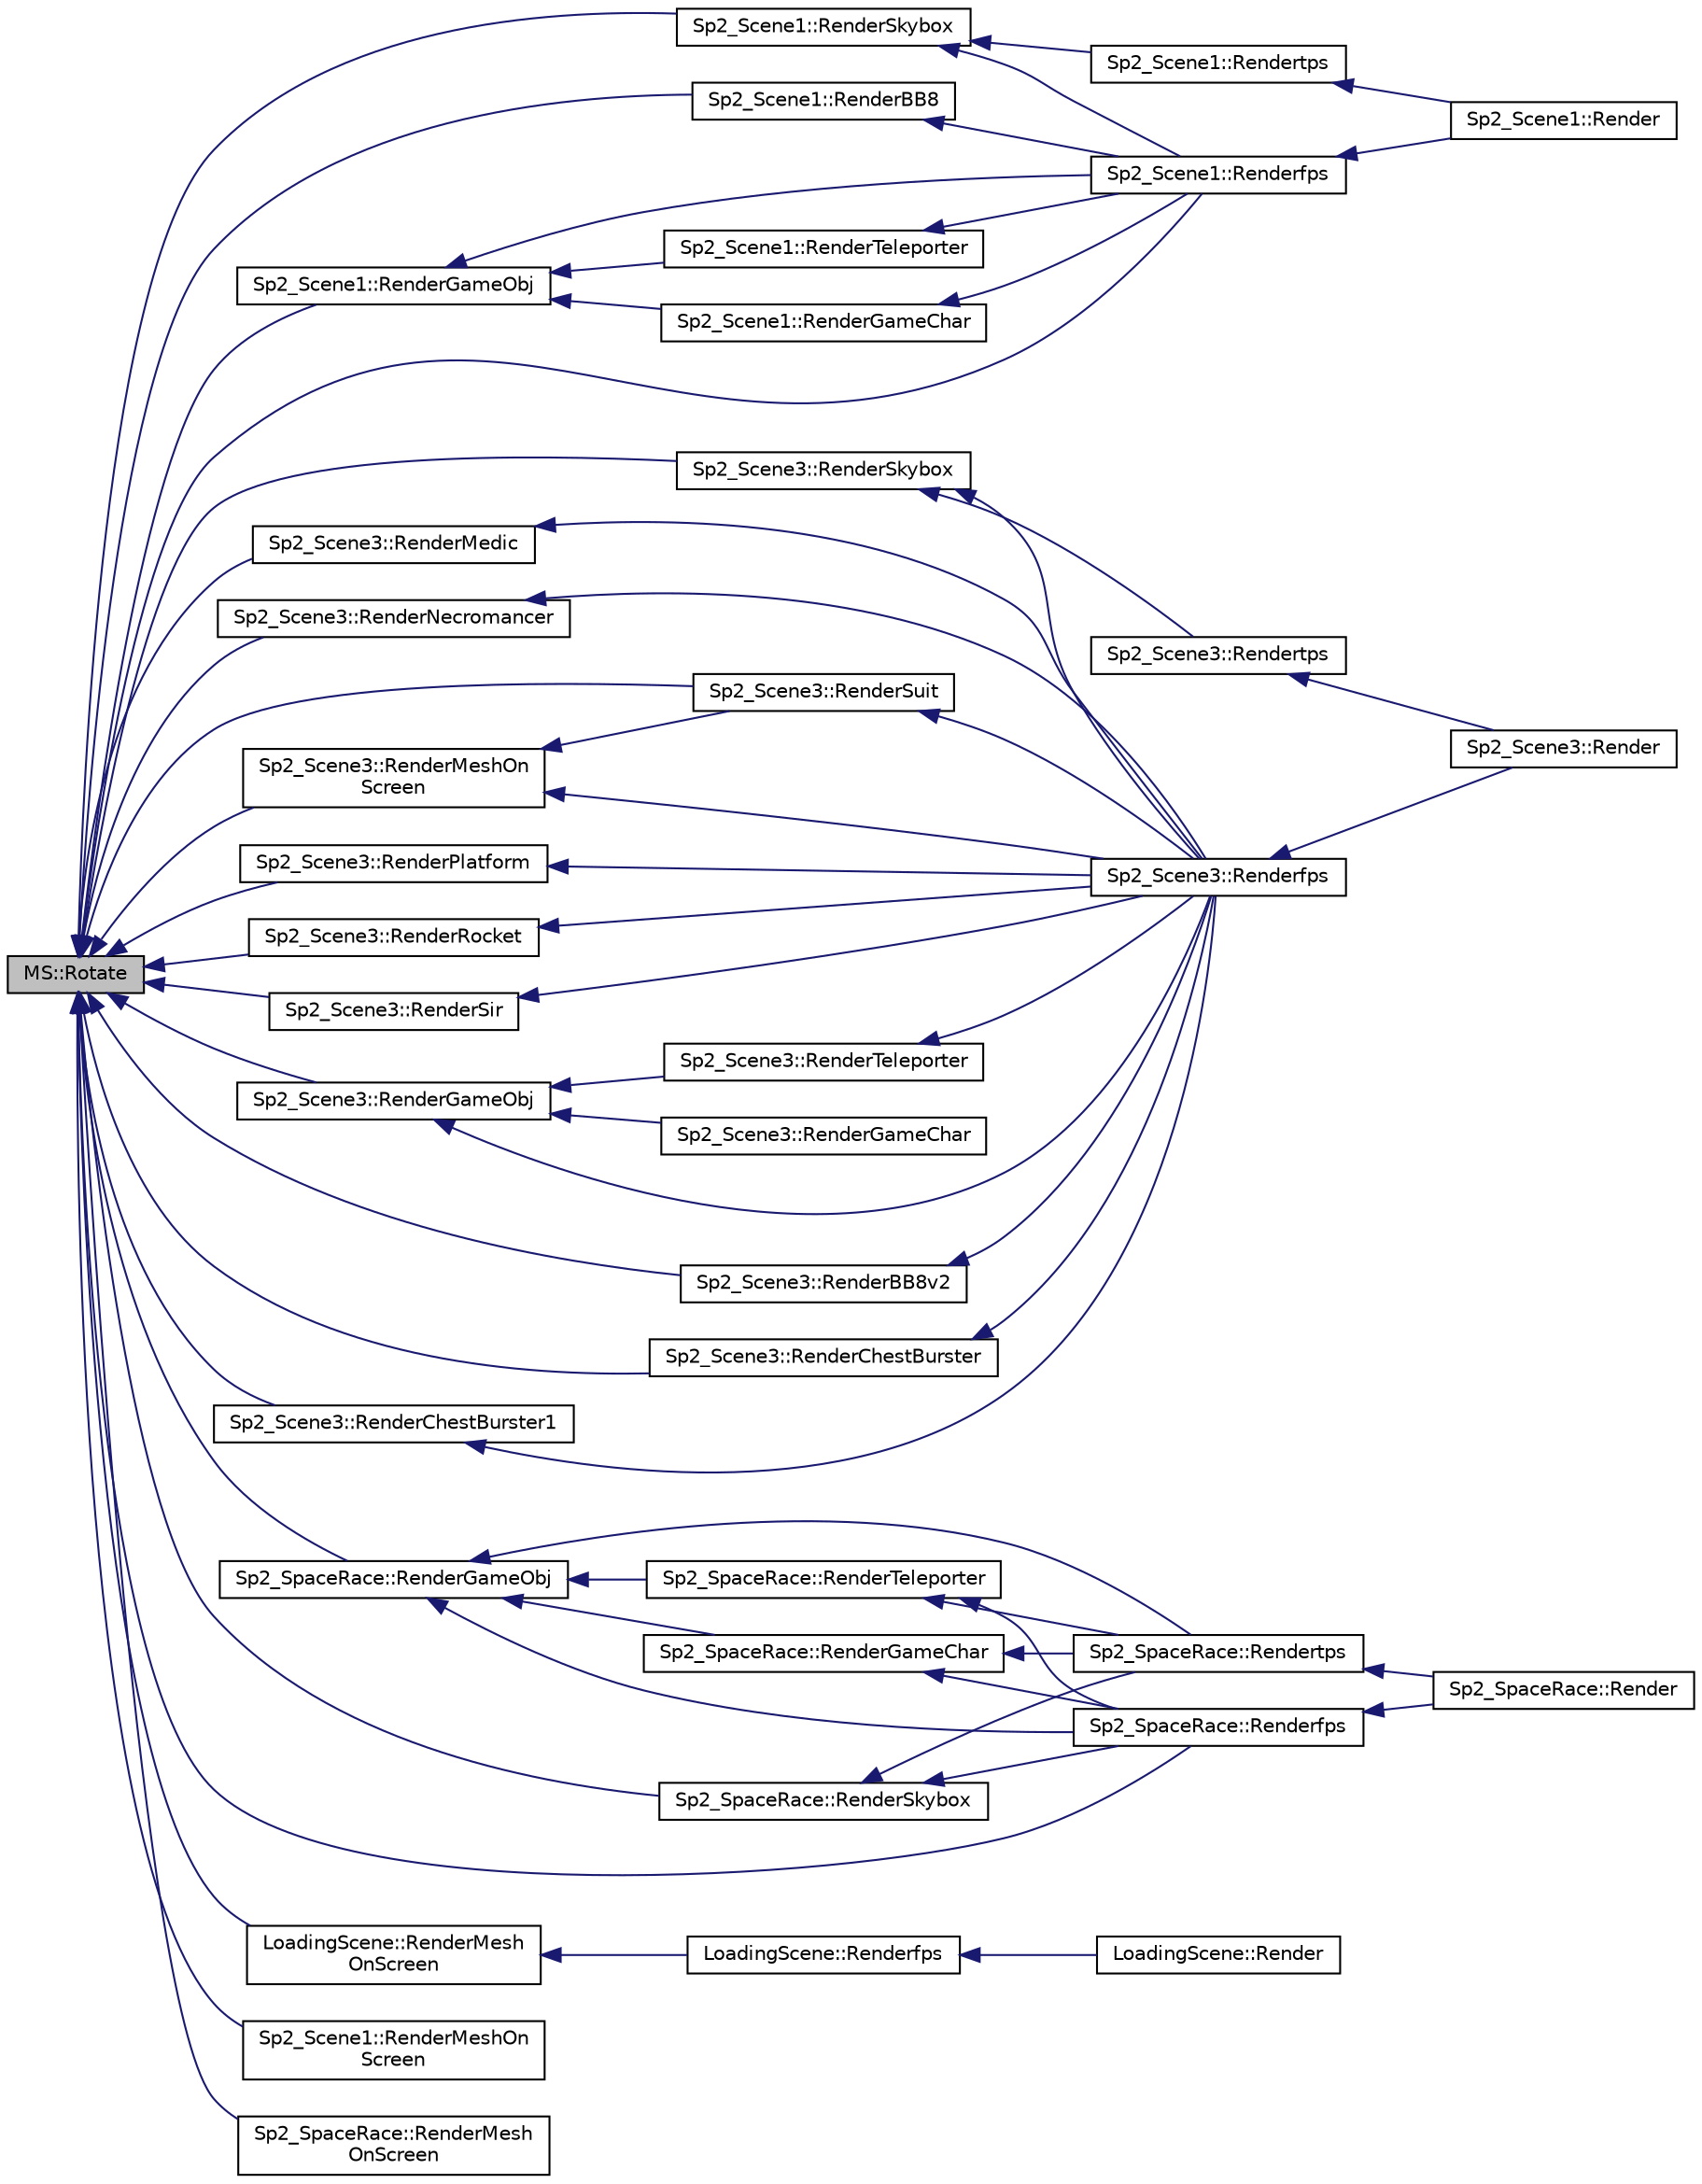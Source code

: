 digraph "MS::Rotate"
{
  bgcolor="transparent";
  edge [fontname="Helvetica",fontsize="10",labelfontname="Helvetica",labelfontsize="10"];
  node [fontname="Helvetica",fontsize="10",shape=record];
  rankdir="LR";
  Node1 [label="MS::Rotate",height=0.2,width=0.4,color="black", fillcolor="grey75", style="filled", fontcolor="black"];
  Node1 -> Node2 [dir="back",color="midnightblue",fontsize="10",style="solid",fontname="Helvetica"];
  Node2 [label="Sp2_Scene1::RenderBB8",height=0.2,width=0.4,color="black",URL="$classSp2__Scene1.html#affd071d43ef2fca91b096e7e7963f7d1"];
  Node2 -> Node3 [dir="back",color="midnightblue",fontsize="10",style="solid",fontname="Helvetica"];
  Node3 [label="Sp2_Scene1::Renderfps",height=0.2,width=0.4,color="black",URL="$classSp2__Scene1.html#ad6a43af14f5aca3417deea62b24dbc7e"];
  Node3 -> Node4 [dir="back",color="midnightblue",fontsize="10",style="solid",fontname="Helvetica"];
  Node4 [label="Sp2_Scene1::Render",height=0.2,width=0.4,color="black",URL="$classSp2__Scene1.html#a5d45996751484538f8f7675a1db98979"];
  Node1 -> Node5 [dir="back",color="midnightblue",fontsize="10",style="solid",fontname="Helvetica"];
  Node5 [label="Sp2_Scene3::RenderBB8v2",height=0.2,width=0.4,color="black",URL="$classSp2__Scene3.html#ae73b4bf302e532be99afd20b64af68c9"];
  Node5 -> Node6 [dir="back",color="midnightblue",fontsize="10",style="solid",fontname="Helvetica"];
  Node6 [label="Sp2_Scene3::Renderfps",height=0.2,width=0.4,color="black",URL="$classSp2__Scene3.html#a43e8c34b03c54e12d61a707e5e10e4f2"];
  Node6 -> Node7 [dir="back",color="midnightblue",fontsize="10",style="solid",fontname="Helvetica"];
  Node7 [label="Sp2_Scene3::Render",height=0.2,width=0.4,color="black",URL="$classSp2__Scene3.html#a2227ee0830c9d5f4ca486cc70b140331"];
  Node1 -> Node8 [dir="back",color="midnightblue",fontsize="10",style="solid",fontname="Helvetica"];
  Node8 [label="Sp2_Scene3::RenderChestBurster",height=0.2,width=0.4,color="black",URL="$classSp2__Scene3.html#aaf2c3e791d4ccba1e3b1e76d9df0d9bb"];
  Node8 -> Node6 [dir="back",color="midnightblue",fontsize="10",style="solid",fontname="Helvetica"];
  Node1 -> Node9 [dir="back",color="midnightblue",fontsize="10",style="solid",fontname="Helvetica"];
  Node9 [label="Sp2_Scene3::RenderChestBurster1",height=0.2,width=0.4,color="black",URL="$classSp2__Scene3.html#aee8c1d7c9bd31063ba0f0a0f8c0eb10f"];
  Node9 -> Node6 [dir="back",color="midnightblue",fontsize="10",style="solid",fontname="Helvetica"];
  Node1 -> Node3 [dir="back",color="midnightblue",fontsize="10",style="solid",fontname="Helvetica"];
  Node1 -> Node10 [dir="back",color="midnightblue",fontsize="10",style="solid",fontname="Helvetica"];
  Node10 [label="Sp2_SpaceRace::Renderfps",height=0.2,width=0.4,color="black",URL="$classSp2__SpaceRace.html#afe1631510dcb1ed61a327ce0e3787745"];
  Node10 -> Node11 [dir="back",color="midnightblue",fontsize="10",style="solid",fontname="Helvetica"];
  Node11 [label="Sp2_SpaceRace::Render",height=0.2,width=0.4,color="black",URL="$classSp2__SpaceRace.html#a6e5a16911da0317ddce3175936fb316d"];
  Node1 -> Node12 [dir="back",color="midnightblue",fontsize="10",style="solid",fontname="Helvetica"];
  Node12 [label="Sp2_SpaceRace::RenderGameObj",height=0.2,width=0.4,color="black",URL="$classSp2__SpaceRace.html#a21eaef4ef696d83ad357ee8c0ec4bb16"];
  Node12 -> Node13 [dir="back",color="midnightblue",fontsize="10",style="solid",fontname="Helvetica"];
  Node13 [label="Sp2_SpaceRace::RenderGameChar",height=0.2,width=0.4,color="black",URL="$classSp2__SpaceRace.html#a4f50c06883bb7b97cef7e9ed4f7e3e4c"];
  Node13 -> Node10 [dir="back",color="midnightblue",fontsize="10",style="solid",fontname="Helvetica"];
  Node13 -> Node14 [dir="back",color="midnightblue",fontsize="10",style="solid",fontname="Helvetica"];
  Node14 [label="Sp2_SpaceRace::Rendertps",height=0.2,width=0.4,color="black",URL="$classSp2__SpaceRace.html#a862b9d074a5549aaa63c2f2e27425568"];
  Node14 -> Node11 [dir="back",color="midnightblue",fontsize="10",style="solid",fontname="Helvetica"];
  Node12 -> Node15 [dir="back",color="midnightblue",fontsize="10",style="solid",fontname="Helvetica"];
  Node15 [label="Sp2_SpaceRace::RenderTeleporter",height=0.2,width=0.4,color="black",URL="$classSp2__SpaceRace.html#a8dae59c02fa2996a5a7793fbea6b08e7"];
  Node15 -> Node10 [dir="back",color="midnightblue",fontsize="10",style="solid",fontname="Helvetica"];
  Node15 -> Node14 [dir="back",color="midnightblue",fontsize="10",style="solid",fontname="Helvetica"];
  Node12 -> Node10 [dir="back",color="midnightblue",fontsize="10",style="solid",fontname="Helvetica"];
  Node12 -> Node14 [dir="back",color="midnightblue",fontsize="10",style="solid",fontname="Helvetica"];
  Node1 -> Node16 [dir="back",color="midnightblue",fontsize="10",style="solid",fontname="Helvetica"];
  Node16 [label="Sp2_Scene1::RenderGameObj",height=0.2,width=0.4,color="black",URL="$classSp2__Scene1.html#aeabebe615a8a759a67df19a5d622f666"];
  Node16 -> Node17 [dir="back",color="midnightblue",fontsize="10",style="solid",fontname="Helvetica"];
  Node17 [label="Sp2_Scene1::RenderTeleporter",height=0.2,width=0.4,color="black",URL="$classSp2__Scene1.html#a600d17005d897d460e53c972a7f82307"];
  Node17 -> Node3 [dir="back",color="midnightblue",fontsize="10",style="solid",fontname="Helvetica"];
  Node16 -> Node18 [dir="back",color="midnightblue",fontsize="10",style="solid",fontname="Helvetica"];
  Node18 [label="Sp2_Scene1::RenderGameChar",height=0.2,width=0.4,color="black",URL="$classSp2__Scene1.html#a4db02e66df630cdf2a7e9db5e22997dc"];
  Node18 -> Node3 [dir="back",color="midnightblue",fontsize="10",style="solid",fontname="Helvetica"];
  Node16 -> Node3 [dir="back",color="midnightblue",fontsize="10",style="solid",fontname="Helvetica"];
  Node1 -> Node19 [dir="back",color="midnightblue",fontsize="10",style="solid",fontname="Helvetica"];
  Node19 [label="Sp2_Scene3::RenderGameObj",height=0.2,width=0.4,color="black",URL="$classSp2__Scene3.html#a57f6c020216c4093a312595a01d3e35e"];
  Node19 -> Node20 [dir="back",color="midnightblue",fontsize="10",style="solid",fontname="Helvetica"];
  Node20 [label="Sp2_Scene3::RenderGameChar",height=0.2,width=0.4,color="black",URL="$classSp2__Scene3.html#a49c6705570a9aff1c073485d0f9673bd"];
  Node19 -> Node21 [dir="back",color="midnightblue",fontsize="10",style="solid",fontname="Helvetica"];
  Node21 [label="Sp2_Scene3::RenderTeleporter",height=0.2,width=0.4,color="black",URL="$classSp2__Scene3.html#a52aad13df08c4bddb02bbc4469e0bab7"];
  Node21 -> Node6 [dir="back",color="midnightblue",fontsize="10",style="solid",fontname="Helvetica"];
  Node19 -> Node6 [dir="back",color="midnightblue",fontsize="10",style="solid",fontname="Helvetica"];
  Node1 -> Node22 [dir="back",color="midnightblue",fontsize="10",style="solid",fontname="Helvetica"];
  Node22 [label="Sp2_Scene3::RenderMedic",height=0.2,width=0.4,color="black",URL="$classSp2__Scene3.html#af977943490d876a299b08644b5f0ebcd"];
  Node22 -> Node6 [dir="back",color="midnightblue",fontsize="10",style="solid",fontname="Helvetica"];
  Node1 -> Node23 [dir="back",color="midnightblue",fontsize="10",style="solid",fontname="Helvetica"];
  Node23 [label="LoadingScene::RenderMesh\lOnScreen",height=0.2,width=0.4,color="black",URL="$classLoadingScene.html#ac183e240781b77c43cdf4c490f5358e8"];
  Node23 -> Node24 [dir="back",color="midnightblue",fontsize="10",style="solid",fontname="Helvetica"];
  Node24 [label="LoadingScene::Renderfps",height=0.2,width=0.4,color="black",URL="$classLoadingScene.html#a35ba516ca75c80353cd958f6393b4ef7"];
  Node24 -> Node25 [dir="back",color="midnightblue",fontsize="10",style="solid",fontname="Helvetica"];
  Node25 [label="LoadingScene::Render",height=0.2,width=0.4,color="black",URL="$classLoadingScene.html#a20d69f97ec73d55519a3481f32dd804b"];
  Node1 -> Node26 [dir="back",color="midnightblue",fontsize="10",style="solid",fontname="Helvetica"];
  Node26 [label="Sp2_Scene1::RenderMeshOn\lScreen",height=0.2,width=0.4,color="black",URL="$classSp2__Scene1.html#aebb431e1bbb2f71c0a18c01c47cd2f8d"];
  Node1 -> Node27 [dir="back",color="midnightblue",fontsize="10",style="solid",fontname="Helvetica"];
  Node27 [label="Sp2_SpaceRace::RenderMesh\lOnScreen",height=0.2,width=0.4,color="black",URL="$classSp2__SpaceRace.html#ab0f4ca726823858a22af078333c90c8b"];
  Node1 -> Node28 [dir="back",color="midnightblue",fontsize="10",style="solid",fontname="Helvetica"];
  Node28 [label="Sp2_Scene3::RenderMeshOn\lScreen",height=0.2,width=0.4,color="black",URL="$classSp2__Scene3.html#a47e7097fa3f498d2496cffad65ef2539"];
  Node28 -> Node29 [dir="back",color="midnightblue",fontsize="10",style="solid",fontname="Helvetica"];
  Node29 [label="Sp2_Scene3::RenderSuit",height=0.2,width=0.4,color="black",URL="$classSp2__Scene3.html#ab8b8ee5ac95441f935c1b4d04c3a39c2",tooltip="Rendering of the in-game suit interface and positions. "];
  Node29 -> Node6 [dir="back",color="midnightblue",fontsize="10",style="solid",fontname="Helvetica"];
  Node28 -> Node6 [dir="back",color="midnightblue",fontsize="10",style="solid",fontname="Helvetica"];
  Node1 -> Node30 [dir="back",color="midnightblue",fontsize="10",style="solid",fontname="Helvetica"];
  Node30 [label="Sp2_Scene3::RenderNecromancer",height=0.2,width=0.4,color="black",URL="$classSp2__Scene3.html#a485e611aa8f811d187cbf0f444ae8704"];
  Node30 -> Node6 [dir="back",color="midnightblue",fontsize="10",style="solid",fontname="Helvetica"];
  Node1 -> Node31 [dir="back",color="midnightblue",fontsize="10",style="solid",fontname="Helvetica"];
  Node31 [label="Sp2_Scene3::RenderPlatform",height=0.2,width=0.4,color="black",URL="$classSp2__Scene3.html#aa9b81af61da8677203bf3e15f8526d15",tooltip="Renders all platforms. "];
  Node31 -> Node6 [dir="back",color="midnightblue",fontsize="10",style="solid",fontname="Helvetica"];
  Node1 -> Node32 [dir="back",color="midnightblue",fontsize="10",style="solid",fontname="Helvetica"];
  Node32 [label="Sp2_Scene3::RenderRocket",height=0.2,width=0.4,color="black",URL="$classSp2__Scene3.html#ac03a8ab64a3e0fbd62ae9cda9ef2daa4"];
  Node32 -> Node6 [dir="back",color="midnightblue",fontsize="10",style="solid",fontname="Helvetica"];
  Node1 -> Node33 [dir="back",color="midnightblue",fontsize="10",style="solid",fontname="Helvetica"];
  Node33 [label="Sp2_Scene3::RenderSir",height=0.2,width=0.4,color="black",URL="$classSp2__Scene3.html#a001ac341d244cfd9b1c0acb45c973263"];
  Node33 -> Node6 [dir="back",color="midnightblue",fontsize="10",style="solid",fontname="Helvetica"];
  Node1 -> Node34 [dir="back",color="midnightblue",fontsize="10",style="solid",fontname="Helvetica"];
  Node34 [label="Sp2_Scene1::RenderSkybox",height=0.2,width=0.4,color="black",URL="$classSp2__Scene1.html#a6cafd60fcaa17a0a33d0d447db24f08d"];
  Node34 -> Node3 [dir="back",color="midnightblue",fontsize="10",style="solid",fontname="Helvetica"];
  Node34 -> Node35 [dir="back",color="midnightblue",fontsize="10",style="solid",fontname="Helvetica"];
  Node35 [label="Sp2_Scene1::Rendertps",height=0.2,width=0.4,color="black",URL="$classSp2__Scene1.html#a5d1d239478f7d035b00458f563f3d8a6"];
  Node35 -> Node4 [dir="back",color="midnightblue",fontsize="10",style="solid",fontname="Helvetica"];
  Node1 -> Node36 [dir="back",color="midnightblue",fontsize="10",style="solid",fontname="Helvetica"];
  Node36 [label="Sp2_SpaceRace::RenderSkybox",height=0.2,width=0.4,color="black",URL="$classSp2__SpaceRace.html#aca0d05de9acd52fc9ecf95d2f4438271"];
  Node36 -> Node10 [dir="back",color="midnightblue",fontsize="10",style="solid",fontname="Helvetica"];
  Node36 -> Node14 [dir="back",color="midnightblue",fontsize="10",style="solid",fontname="Helvetica"];
  Node1 -> Node37 [dir="back",color="midnightblue",fontsize="10",style="solid",fontname="Helvetica"];
  Node37 [label="Sp2_Scene3::RenderSkybox",height=0.2,width=0.4,color="black",URL="$classSp2__Scene3.html#a9a9c699d70d2758a642716104614c8e9"];
  Node37 -> Node6 [dir="back",color="midnightblue",fontsize="10",style="solid",fontname="Helvetica"];
  Node37 -> Node38 [dir="back",color="midnightblue",fontsize="10",style="solid",fontname="Helvetica"];
  Node38 [label="Sp2_Scene3::Rendertps",height=0.2,width=0.4,color="black",URL="$classSp2__Scene3.html#ae335cb6eb156dbc0a1573cfb3af5dc06"];
  Node38 -> Node7 [dir="back",color="midnightblue",fontsize="10",style="solid",fontname="Helvetica"];
  Node1 -> Node29 [dir="back",color="midnightblue",fontsize="10",style="solid",fontname="Helvetica"];
}
